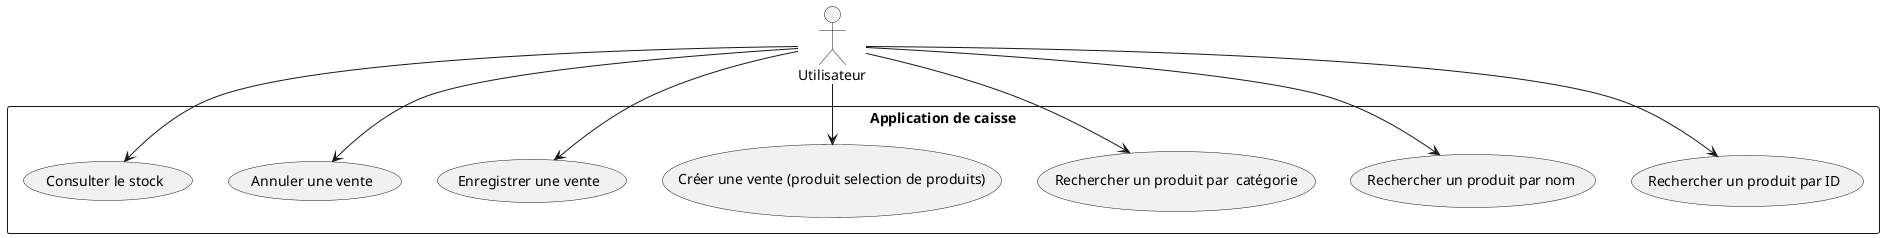 @startuml
actor Utilisateur as u

rectangle "Application de caisse" {
  usecase "Rechercher un produit par ID" as UC1
  usecase "Rechercher un produit par nom" as UC2
  usecase "Rechercher un produit par  catégorie" as UC3
  usecase "Créer une vente (produit selection de produits)" as UC4
  usecase "Enregistrer une vente" as UC5
  usecase "Annuler une vente" as UC6
  usecase "Consulter le stock" as UC7
}

u --> UC1
u --> UC2
u --> UC3
u --> UC4
u --> UC5
u --> UC6
u --> UC7
@enduml
